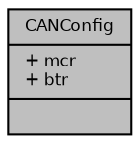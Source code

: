 digraph "CANConfig"
{
  bgcolor="transparent";
  edge [fontname="Helvetica",fontsize="8",labelfontname="Helvetica",labelfontsize="8"];
  node [fontname="Helvetica",fontsize="8",shape=record];
  Node1 [label="{CANConfig\n|+ mcr\l+ btr\l|}",height=0.2,width=0.4,color="black", fillcolor="grey75", style="filled", fontcolor="black"];
}
